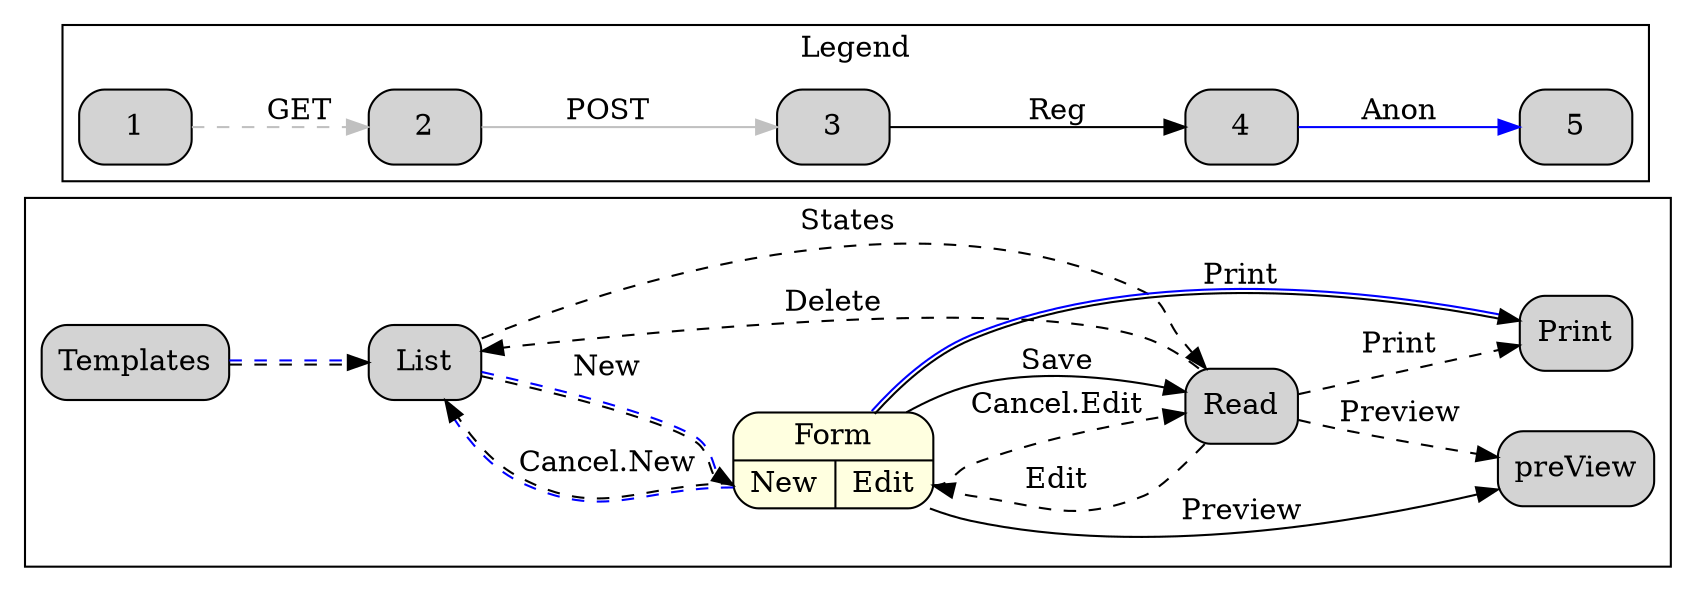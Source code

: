 digraph DoxGen_States {
rankdir="LR";
 {
  node  [shape="rectangle",style="rounded,filled",fillcolor="lightgrey"];
  t	[label="Templates"];
  l	[label="List"];
  f	[shape=record, label=" Form | { <c> New | <u> Edit } ", fillcolor="lightyellow"];
  r	[label="Read"];
  v	[label="preView"];
  p	[label="Print"];
  /* legend */
  l0	[label="1"];
  l1	[label="2"];
  l2	[label="3"];
  l3	[label="4"];
  l4	[label="5"];
 }
 subgraph cluster0 {
  label = "States";
  {	/* GET */
   edge [style="dashed"];
   t -> l [color="black:blue"];
   l -> r;
   r -> l [label="Delete"];
   r -> v [label="Preview"];
   r -> p [label="Print"];
   l -> f:<c> [label="New", color="black:blue"];
   r -> f:<u> [label="Edit"];
   f:<c> -> l [label="Cancel.New", color="black:blue"];
   f:<u> -> r [label="Cancel.Edit"];
  }
  {	/* POST */
   f -> r [label="Save"];
   f -> p [label="Print", color="black:blue"];
   f -> v [label="Preview"];
  }
 }
 subgraph cluster1 {
  label = "Legend";
  {
   edge [color="grey"];
   l0 -> l1 [label="GET", style="dashed"];
   l1 -> l2 [label="POST"];
  }
  {
    l2 -> l3 [label="Reg",];
    l3 -> l4 [label="Anon", color="blue"];
  }
 }
}
